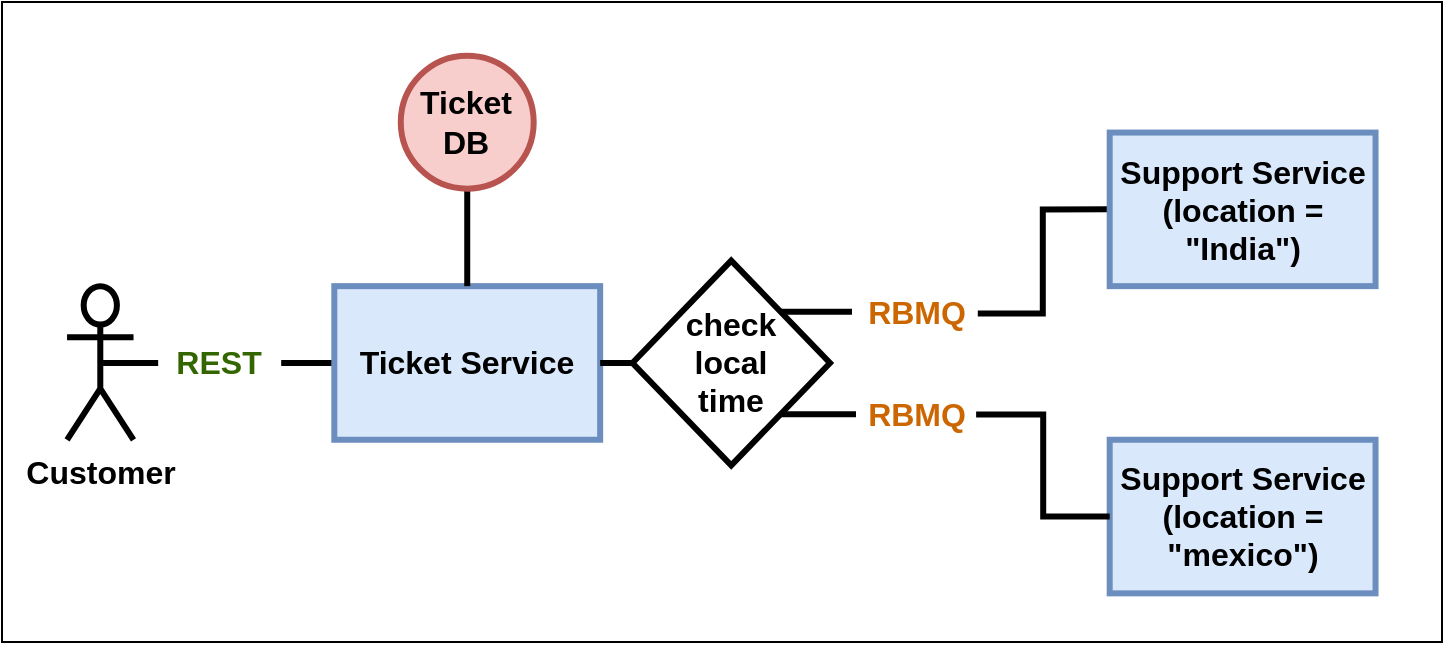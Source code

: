 <mxfile version="13.4.0" type="device"><diagram id="-DzdtEQif8_fX4ruryU9" name="Page-1"><mxGraphModel dx="1038" dy="531" grid="1" gridSize="10" guides="1" tooltips="1" connect="1" arrows="1" fold="1" page="1" pageScale="1" pageWidth="1169" pageHeight="827" math="0" shadow="0"><root><mxCell id="0"/><mxCell id="1" parent="0"/><mxCell id="Cl8ntJ14_iMJYi-6FusS-1" value="" style="rounded=0;whiteSpace=wrap;html=1;fontSize=12;fontColor=#336600;" parent="1" vertex="1"><mxGeometry x="40" y="40" width="720" height="320" as="geometry"/></mxCell><mxCell id="Cl8ntJ14_iMJYi-6FusS-2" style="edgeStyle=orthogonalEdgeStyle;rounded=0;orthogonalLoop=1;jettySize=auto;html=1;exitX=0;exitY=0.5;exitDx=0;exitDy=0;entryX=1.025;entryY=0.531;entryDx=0;entryDy=0;entryPerimeter=0;endArrow=none;endFill=0;fontSize=16;strokeWidth=3;fontStyle=1" parent="1" source="Cl8ntJ14_iMJYi-6FusS-3" target="Cl8ntJ14_iMJYi-6FusS-19" edge="1"><mxGeometry relative="1" as="geometry"/></mxCell><mxCell id="Cl8ntJ14_iMJYi-6FusS-3" value="Ticket Service" style="rounded=0;whiteSpace=wrap;html=1;fillColor=#dae8fc;strokeColor=#6c8ebf;fontSize=16;strokeWidth=3;fontStyle=1" parent="1" vertex="1"><mxGeometry x="206.154" y="182.08" width="132.923" height="76.8" as="geometry"/></mxCell><mxCell id="Cl8ntJ14_iMJYi-6FusS-4" style="edgeStyle=orthogonalEdgeStyle;rounded=0;orthogonalLoop=1;jettySize=auto;html=1;exitX=0.5;exitY=1;exitDx=0;exitDy=0;entryX=0.5;entryY=0;entryDx=0;entryDy=0;endArrow=none;endFill=0;fontSize=12;fontColor=#000000;strokeWidth=3;fontStyle=1" parent="1" source="Cl8ntJ14_iMJYi-6FusS-5" target="Cl8ntJ14_iMJYi-6FusS-3" edge="1"><mxGeometry relative="1" as="geometry"/></mxCell><mxCell id="Cl8ntJ14_iMJYi-6FusS-5" value="Ticket DB" style="ellipse;whiteSpace=wrap;html=1;aspect=fixed;fillColor=#f8cecc;strokeColor=#b85450;fontSize=16;strokeWidth=3;fontStyle=1" parent="1" vertex="1"><mxGeometry x="239.385" y="66.88" width="66.462" height="66.462" as="geometry"/></mxCell><mxCell id="Cl8ntJ14_iMJYi-6FusS-8" style="edgeStyle=orthogonalEdgeStyle;rounded=0;orthogonalLoop=1;jettySize=auto;html=1;exitX=1;exitY=0;exitDx=0;exitDy=0;entryX=-0.033;entryY=0.486;entryDx=0;entryDy=0;entryPerimeter=0;endArrow=none;endFill=0;fontSize=16;strokeWidth=3;fontStyle=1" parent="1" source="Cl8ntJ14_iMJYi-6FusS-9" target="Cl8ntJ14_iMJYi-6FusS-14" edge="1"><mxGeometry relative="1" as="geometry"/></mxCell><mxCell id="Cl8ntJ14_iMJYi-6FusS-9" value="&lt;div style=&quot;font-size: 16px;&quot;&gt;check &lt;br style=&quot;font-size: 16px;&quot;&gt;&lt;/div&gt;&lt;div style=&quot;font-size: 16px;&quot;&gt;local &lt;br style=&quot;font-size: 16px;&quot;&gt;&lt;/div&gt;&lt;div style=&quot;font-size: 16px;&quot;&gt;time&lt;/div&gt;" style="rhombus;whiteSpace=wrap;html=1;fontSize=16;strokeWidth=3;fontStyle=1" parent="1" vertex="1"><mxGeometry x="355.23" y="169.28" width="98.77" height="102.4" as="geometry"/></mxCell><mxCell id="Cl8ntJ14_iMJYi-6FusS-10" style="edgeStyle=orthogonalEdgeStyle;rounded=0;orthogonalLoop=1;jettySize=auto;html=1;exitX=1;exitY=0.5;exitDx=0;exitDy=0;entryX=0;entryY=0.5;entryDx=0;entryDy=0;endArrow=none;endFill=0;fontSize=12;fontColor=#000000;strokeWidth=3;fontStyle=1" parent="1" source="Cl8ntJ14_iMJYi-6FusS-3" target="Cl8ntJ14_iMJYi-6FusS-9" edge="1"><mxGeometry relative="1" as="geometry"/></mxCell><mxCell id="Cl8ntJ14_iMJYi-6FusS-11" style="edgeStyle=orthogonalEdgeStyle;rounded=0;orthogonalLoop=1;jettySize=auto;html=1;exitX=0;exitY=0.5;exitDx=0;exitDy=0;entryX=1.015;entryY=0.534;entryDx=0;entryDy=0;entryPerimeter=0;endArrow=none;endFill=0;fontSize=16;strokeWidth=3;fontStyle=1" parent="1" source="Cl8ntJ14_iMJYi-6FusS-12" target="Cl8ntJ14_iMJYi-6FusS-14" edge="1"><mxGeometry relative="1" as="geometry"/></mxCell><mxCell id="Cl8ntJ14_iMJYi-6FusS-12" value="Support Service (location = &quot;India&quot;)" style="rounded=0;whiteSpace=wrap;html=1;fillColor=#dae8fc;strokeColor=#6c8ebf;fontSize=16;strokeWidth=3;fontStyle=1" parent="1" vertex="1"><mxGeometry x="593.846" y="105.28" width="132.923" height="76.8" as="geometry"/></mxCell><mxCell id="Cl8ntJ14_iMJYi-6FusS-13" value="Support Service (location = &quot;mexico&quot;)" style="rounded=0;whiteSpace=wrap;html=1;fillColor=#dae8fc;strokeColor=#6c8ebf;fontSize=16;strokeWidth=3;fontStyle=1" parent="1" vertex="1"><mxGeometry x="593.846" y="258.88" width="132.923" height="76.8" as="geometry"/></mxCell><mxCell id="Cl8ntJ14_iMJYi-6FusS-14" value="RBMQ" style="text;html=1;align=center;verticalAlign=middle;resizable=0;points=[];autosize=1;fontColor=#CC6600;fontSize=16;strokeWidth=3;fontStyle=1" parent="1" vertex="1"><mxGeometry x="467" y="185.08" width="60" height="20" as="geometry"/></mxCell><mxCell id="Cl8ntJ14_iMJYi-6FusS-15" value="RBMQ" style="text;html=1;align=center;verticalAlign=middle;resizable=0;points=[];autosize=1;fontColor=#CC6600;fontSize=16;strokeWidth=3;fontStyle=1" parent="1" vertex="1"><mxGeometry x="467" y="236.28" width="60" height="20" as="geometry"/></mxCell><mxCell id="Cl8ntJ14_iMJYi-6FusS-16" style="edgeStyle=orthogonalEdgeStyle;rounded=0;orthogonalLoop=1;jettySize=auto;html=1;exitX=1.001;exitY=0.497;exitDx=0;exitDy=0;entryX=0;entryY=0.5;entryDx=0;entryDy=0;endArrow=none;endFill=0;fontSize=12;fontColor=#000000;exitPerimeter=0;strokeWidth=3;fontStyle=1" parent="1" source="Cl8ntJ14_iMJYi-6FusS-15" target="Cl8ntJ14_iMJYi-6FusS-13" edge="1"><mxGeometry relative="1" as="geometry"><Array as="points"><mxPoint x="560.615" y="246.08"/><mxPoint x="560.615" y="297.28"/></Array></mxGeometry></mxCell><mxCell id="Cl8ntJ14_iMJYi-6FusS-17" style="edgeStyle=orthogonalEdgeStyle;rounded=0;orthogonalLoop=1;jettySize=auto;html=1;exitX=1;exitY=1;exitDx=0;exitDy=0;entryX=0;entryY=0.5;entryDx=0;entryDy=0;endArrow=none;endFill=0;fontSize=12;fontColor=#000000;strokeWidth=3;fontStyle=1" parent="1" source="Cl8ntJ14_iMJYi-6FusS-9" target="Cl8ntJ14_iMJYi-6FusS-15" edge="1"><mxGeometry relative="1" as="geometry"><mxPoint x="427.692" y="246.08" as="sourcePoint"/><mxPoint x="593.846" y="297.28" as="targetPoint"/><Array as="points"/></mxGeometry></mxCell><mxCell id="Cl8ntJ14_iMJYi-6FusS-18" value="Customer" style="shape=umlActor;verticalLabelPosition=bottom;verticalAlign=top;html=1;outlineConnect=0;fontSize=16;strokeWidth=3;fontStyle=1" parent="1" vertex="1"><mxGeometry x="72.531" y="182.08" width="33.231" height="76.8" as="geometry"/></mxCell><mxCell id="Cl8ntJ14_iMJYi-6FusS-19" value="REST" style="text;html=1;align=center;verticalAlign=middle;resizable=0;points=[];autosize=1;fontColor=#336600;fontSize=16;strokeWidth=3;fontStyle=1" parent="1" vertex="1"><mxGeometry x="118.077" y="210.48" width="60" height="20" as="geometry"/></mxCell><mxCell id="Cl8ntJ14_iMJYi-6FusS-20" style="edgeStyle=orthogonalEdgeStyle;rounded=0;orthogonalLoop=1;jettySize=auto;html=1;exitX=0.5;exitY=0.5;exitDx=0;exitDy=0;exitPerimeter=0;entryX=0;entryY=0.5;entryDx=0;entryDy=0;endArrow=none;endFill=0;fontSize=12;fontColor=#000000;strokeWidth=3;fontStyle=1" parent="1" source="Cl8ntJ14_iMJYi-6FusS-18" target="Cl8ntJ14_iMJYi-6FusS-19" edge="1"><mxGeometry relative="1" as="geometry"><mxPoint x="89.846" y="220.48" as="sourcePoint"/><mxPoint x="206.154" y="220.48" as="targetPoint"/></mxGeometry></mxCell></root></mxGraphModel></diagram></mxfile>